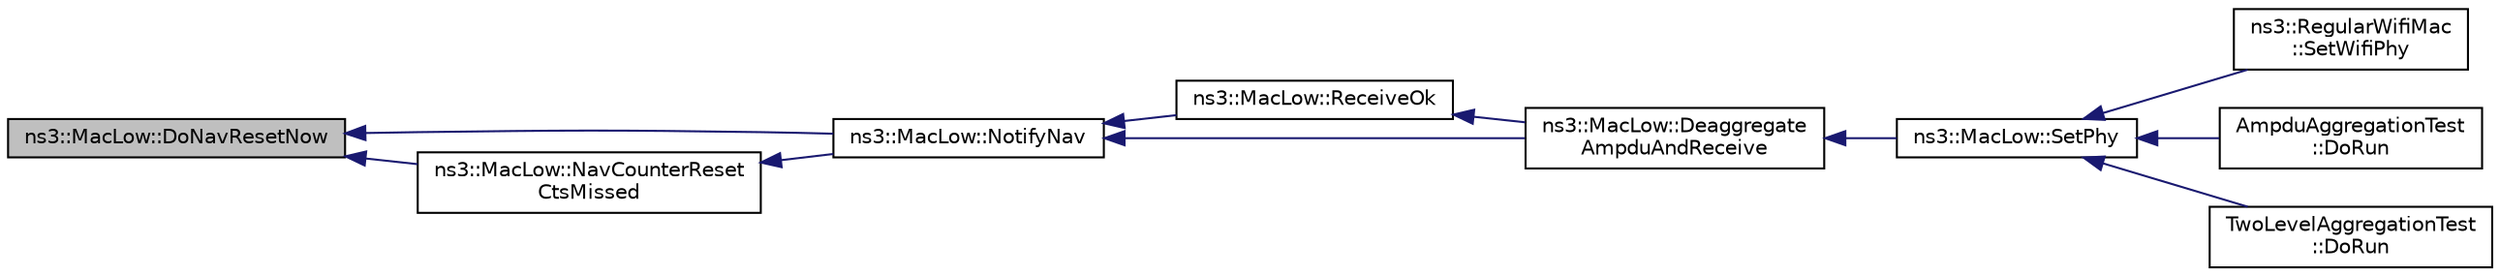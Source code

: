 digraph "ns3::MacLow::DoNavResetNow"
{
  edge [fontname="Helvetica",fontsize="10",labelfontname="Helvetica",labelfontsize="10"];
  node [fontname="Helvetica",fontsize="10",shape=record];
  rankdir="LR";
  Node1 [label="ns3::MacLow::DoNavResetNow",height=0.2,width=0.4,color="black", fillcolor="grey75", style="filled", fontcolor="black"];
  Node1 -> Node2 [dir="back",color="midnightblue",fontsize="10",style="solid"];
  Node2 [label="ns3::MacLow::NotifyNav",height=0.2,width=0.4,color="black", fillcolor="white", style="filled",URL="$d3/da6/classns3_1_1MacLow.html#a6ff5bbb311cf902d961bf6871f2929d0"];
  Node2 -> Node3 [dir="back",color="midnightblue",fontsize="10",style="solid"];
  Node3 [label="ns3::MacLow::ReceiveOk",height=0.2,width=0.4,color="black", fillcolor="white", style="filled",URL="$d3/da6/classns3_1_1MacLow.html#ade59e3a5e41c6ccbafd93501d7e9fbc0"];
  Node3 -> Node4 [dir="back",color="midnightblue",fontsize="10",style="solid"];
  Node4 [label="ns3::MacLow::Deaggregate\lAmpduAndReceive",height=0.2,width=0.4,color="black", fillcolor="white", style="filled",URL="$d3/da6/classns3_1_1MacLow.html#a7380c5a3adcd88beda938bfa8447d7c5"];
  Node4 -> Node5 [dir="back",color="midnightblue",fontsize="10",style="solid"];
  Node5 [label="ns3::MacLow::SetPhy",height=0.2,width=0.4,color="black", fillcolor="white", style="filled",URL="$d3/da6/classns3_1_1MacLow.html#a1f2c6e12277422c081fa92f8edfe66e8"];
  Node5 -> Node6 [dir="back",color="midnightblue",fontsize="10",style="solid"];
  Node6 [label="ns3::RegularWifiMac\l::SetWifiPhy",height=0.2,width=0.4,color="black", fillcolor="white", style="filled",URL="$df/db9/classns3_1_1RegularWifiMac.html#a28e7c0a23027e1fc16f259e52b197ee9"];
  Node5 -> Node7 [dir="back",color="midnightblue",fontsize="10",style="solid"];
  Node7 [label="AmpduAggregationTest\l::DoRun",height=0.2,width=0.4,color="black", fillcolor="white", style="filled",URL="$d2/db5/classAmpduAggregationTest.html#a7414dc8d4dd982ab4c1eaadb5b2c693d",tooltip="Implementation to actually run this TestCase. "];
  Node5 -> Node8 [dir="back",color="midnightblue",fontsize="10",style="solid"];
  Node8 [label="TwoLevelAggregationTest\l::DoRun",height=0.2,width=0.4,color="black", fillcolor="white", style="filled",URL="$db/d72/classTwoLevelAggregationTest.html#a40c6f5f8be6c48673d0bfd218d95afe0",tooltip="Implementation to actually run this TestCase. "];
  Node2 -> Node4 [dir="back",color="midnightblue",fontsize="10",style="solid"];
  Node1 -> Node9 [dir="back",color="midnightblue",fontsize="10",style="solid"];
  Node9 [label="ns3::MacLow::NavCounterReset\lCtsMissed",height=0.2,width=0.4,color="black", fillcolor="white", style="filled",URL="$d3/da6/classns3_1_1MacLow.html#af0f8457a65c1870cbba6289da87f96d6"];
  Node9 -> Node2 [dir="back",color="midnightblue",fontsize="10",style="solid"];
}
